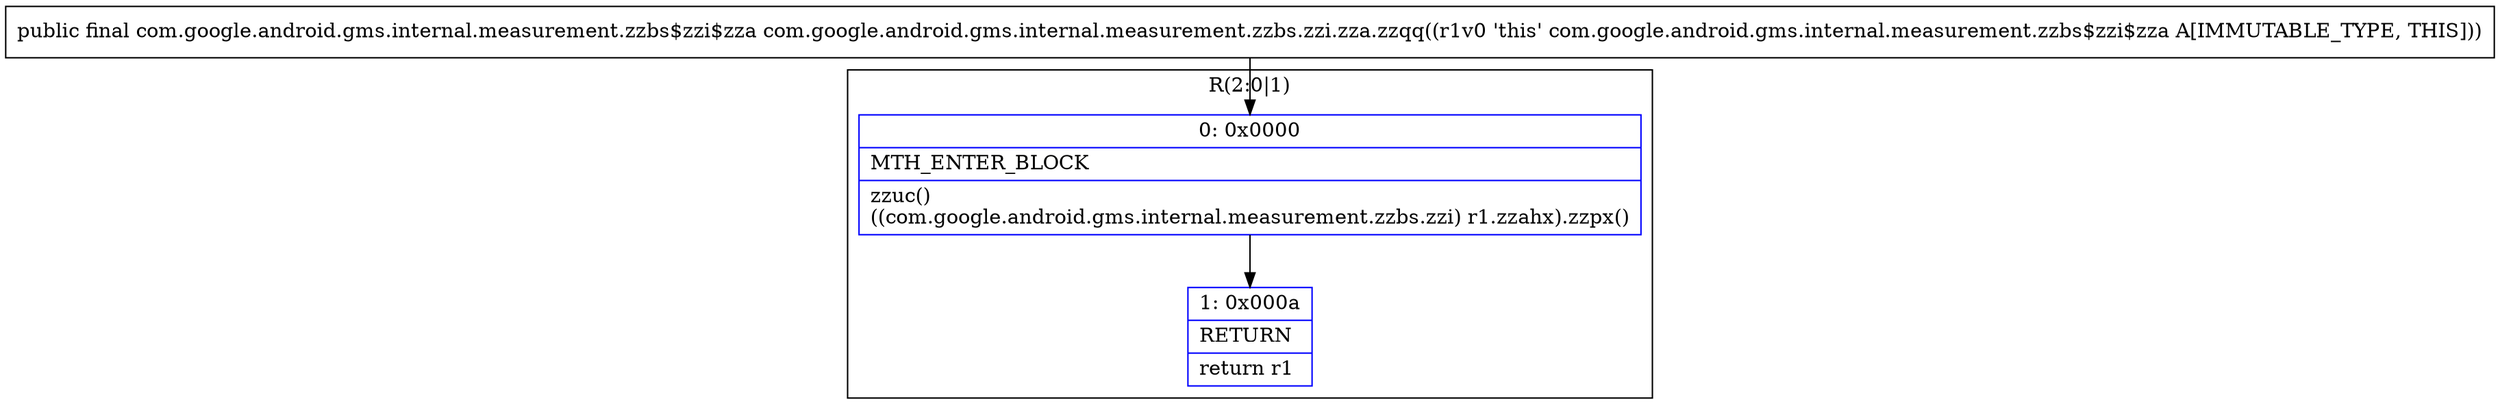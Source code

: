 digraph "CFG forcom.google.android.gms.internal.measurement.zzbs.zzi.zza.zzqq()Lcom\/google\/android\/gms\/internal\/measurement\/zzbs$zzi$zza;" {
subgraph cluster_Region_678499004 {
label = "R(2:0|1)";
node [shape=record,color=blue];
Node_0 [shape=record,label="{0\:\ 0x0000|MTH_ENTER_BLOCK\l|zzuc()\l((com.google.android.gms.internal.measurement.zzbs.zzi) r1.zzahx).zzpx()\l}"];
Node_1 [shape=record,label="{1\:\ 0x000a|RETURN\l|return r1\l}"];
}
MethodNode[shape=record,label="{public final com.google.android.gms.internal.measurement.zzbs$zzi$zza com.google.android.gms.internal.measurement.zzbs.zzi.zza.zzqq((r1v0 'this' com.google.android.gms.internal.measurement.zzbs$zzi$zza A[IMMUTABLE_TYPE, THIS])) }"];
MethodNode -> Node_0;
Node_0 -> Node_1;
}

